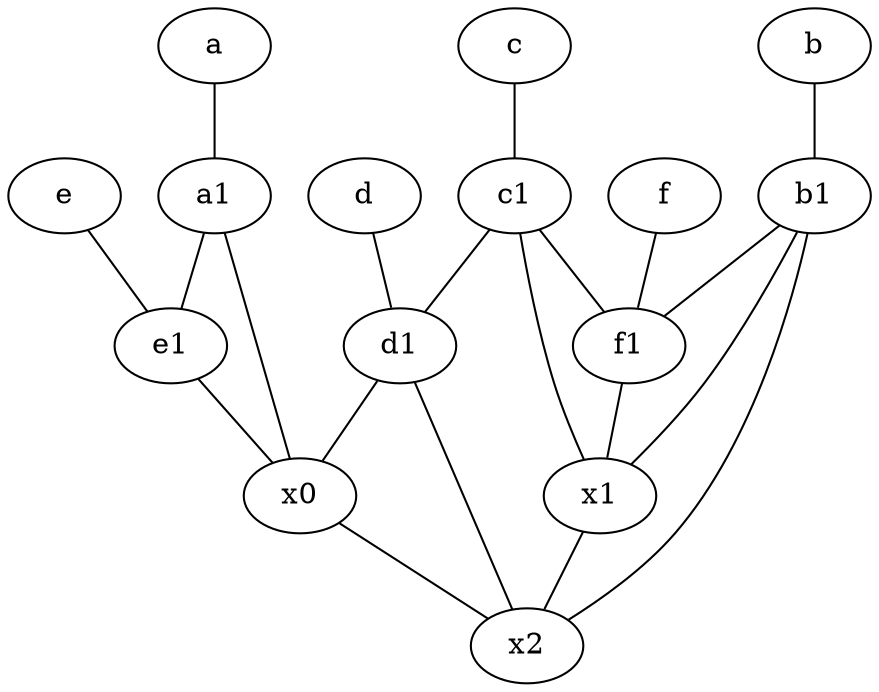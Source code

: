 graph {
	node [labelfontsize=50]
	c1 [labelfontsize=50 pos="4.5,3!"]
	e1 [labelfontsize=50 pos="7,7!"]
	x1 [labelfontsize=50]
	x2 [labelfontsize=50]
	f1 [labelfontsize=50 pos="3,8!"]
	x0 [labelfontsize=50]
	d1 [labelfontsize=50 pos="3,5!"]
	a1 [labelfontsize=50 pos="8,3!"]
	a [labelfontsize=50 pos="8,2!"]
	e [labelfontsize=50 pos="7,9!"]
	b1 [labelfontsize=50 pos="9,4!"]
	b [labelfontsize=50 pos="10,4!"]
	f [labelfontsize=50 pos="3,9!"]
	d [labelfontsize=50 pos="2,5!"]
	c [labelfontsize=50 pos="4.5,2!"]
	a -- a1
	c1 -- x1
	e -- e1
	d -- d1
	x1 -- x2
	a1 -- x0
	d1 -- x0
	a1 -- e1
	c1 -- f1
	b1 -- x1
	d1 -- x2
	b1 -- f1
	e1 -- x0
	f -- f1
	c1 -- d1
	b1 -- x2
	f1 -- x1
	x0 -- x2
	b -- b1
	c -- c1
}
